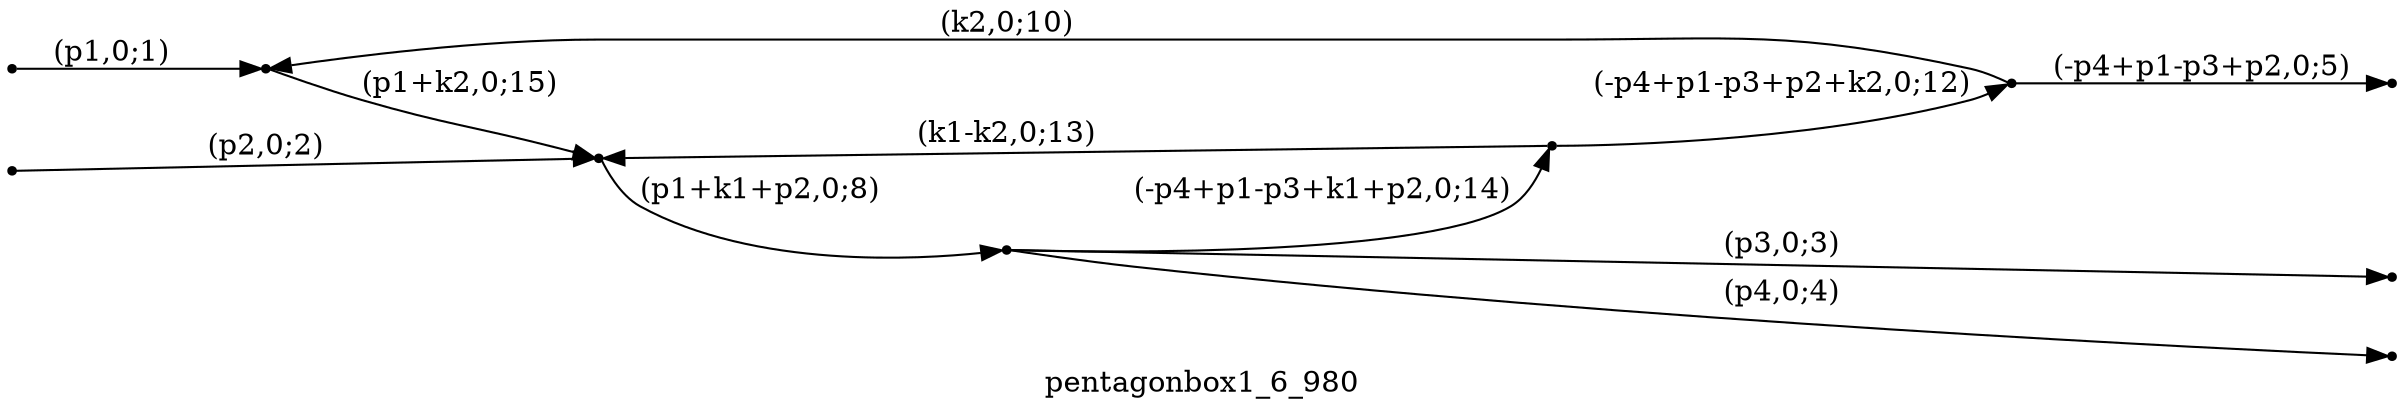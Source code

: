 digraph pentagonbox1_6_980 {
  label="pentagonbox1_6_980";
  rankdir="LR";
  subgraph edges {
    -1 -> 5 [label="(p1,0;1)"];
    -2 -> 3 [label="(p2,0;2)"];
    4 -> -3 [label="(p3,0;3)"];
    4 -> -4 [label="(p4,0;4)"];
    1 -> -5 [label="(-p4+p1-p3+p2,0;5)"];
    3 -> 4 [label="(p1+k1+p2,0;8)"];
    1 -> 5 [label="(k2,0;10)"];
    2 -> 1 [label="(-p4+p1-p3+p2+k2,0;12)"];
    2 -> 3 [label="(k1-k2,0;13)"];
    4 -> 2 [label="(-p4+p1-p3+k1+p2,0;14)"];
    5 -> 3 [label="(p1+k2,0;15)"];
  }
  subgraph incoming { rank="source"; -1; -2; }
  subgraph outgoing { rank="sink"; -3; -4; -5; }
-5 [shape=point];
-4 [shape=point];
-3 [shape=point];
-2 [shape=point];
-1 [shape=point];
1 [shape=point];
2 [shape=point];
3 [shape=point];
4 [shape=point];
5 [shape=point];
}

